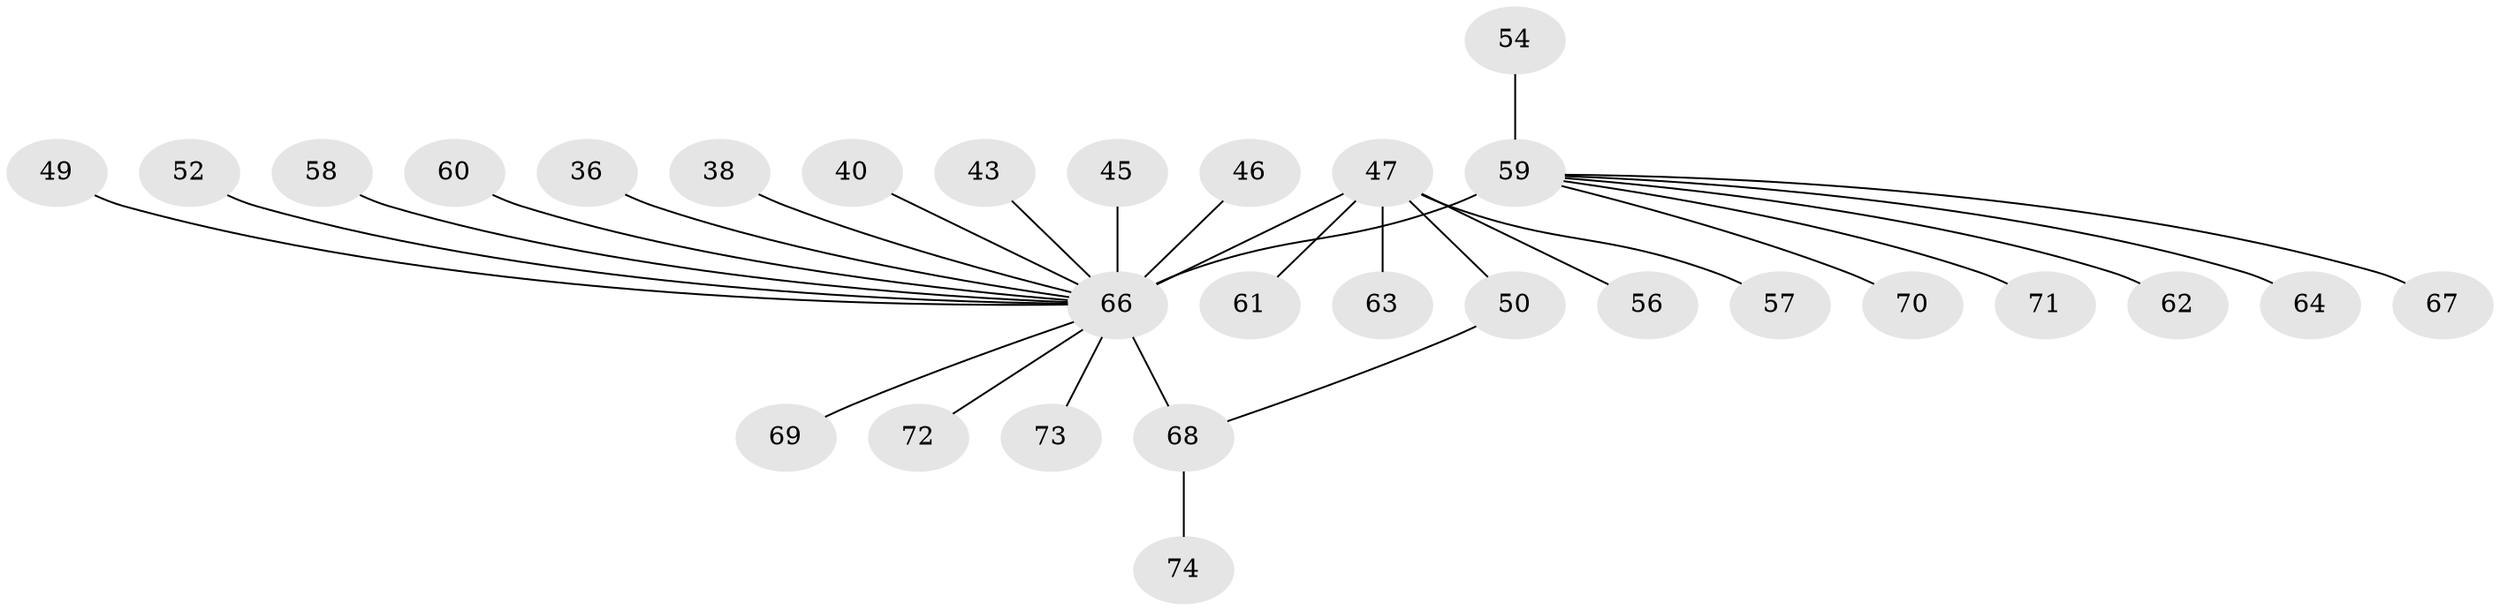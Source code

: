 // original degree distribution, {6: 0.04054054054054054, 17: 0.013513513513513514, 9: 0.013513513513513514, 13: 0.013513513513513514, 4: 0.013513513513513514, 10: 0.04054054054054054, 5: 0.02702702702702703, 1: 0.5675675675675675, 3: 0.04054054054054054, 8: 0.013513513513513514, 2: 0.21621621621621623}
// Generated by graph-tools (version 1.1) at 2025/51/03/04/25 21:51:21]
// undirected, 29 vertices, 29 edges
graph export_dot {
graph [start="1"]
  node [color=gray90,style=filled];
  36;
  38 [super="+31"];
  40;
  43;
  45;
  46;
  47 [super="+27+4+22+25"];
  49;
  50 [super="+44"];
  52;
  54;
  56;
  57;
  58;
  59 [super="+48+42+29+32+53"];
  60;
  61;
  62 [super="+39"];
  63 [super="+41"];
  64 [super="+21"];
  66 [super="+14+17+51+8+13+30+65+11+26+35"];
  67;
  68 [super="+33+55"];
  69;
  70;
  71;
  72;
  73;
  74;
  36 -- 66;
  38 -- 66;
  40 -- 66;
  43 -- 66;
  45 -- 66;
  46 -- 66;
  47 -- 66 [weight=7];
  47 -- 50 [weight=2];
  47 -- 56;
  47 -- 57;
  47 -- 61;
  47 -- 63;
  49 -- 66;
  50 -- 68;
  52 -- 66;
  54 -- 59;
  58 -- 66;
  59 -- 66 [weight=9];
  59 -- 64;
  59 -- 67;
  59 -- 70;
  59 -- 71;
  59 -- 62;
  60 -- 66;
  66 -- 69;
  66 -- 72;
  66 -- 73;
  66 -- 68 [weight=4];
  68 -- 74;
}
